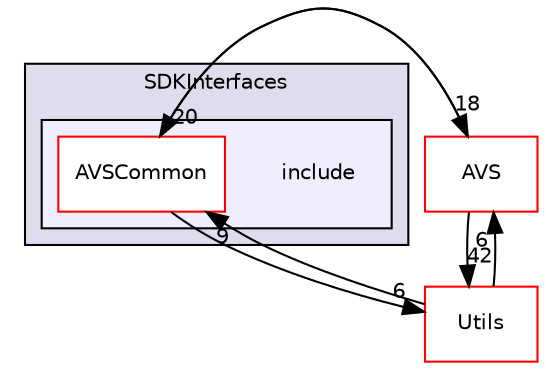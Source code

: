 digraph "/avs-cpp-sdk-tools/cm/autoCM_publicRepo/avs-device-sdk/AVSCommon/SDKInterfaces/include" {
  compound=true
  node [ fontsize="10", fontname="Helvetica"];
  edge [ labelfontsize="10", labelfontname="Helvetica"];
  subgraph clusterdir_97afc8111b754cf401b73024f872f45d {
    graph [ bgcolor="#ddddee", pencolor="black", label="SDKInterfaces" fontname="Helvetica", fontsize="10", URL="dir_97afc8111b754cf401b73024f872f45d.html"]
  subgraph clusterdir_17341252d14ec499eb3e1f7903ffcdf5 {
    graph [ bgcolor="#eeeeff", pencolor="black", label="" URL="dir_17341252d14ec499eb3e1f7903ffcdf5.html"];
    dir_17341252d14ec499eb3e1f7903ffcdf5 [shape=plaintext label="include"];
    dir_5021e1325decff0a465f80b9ba997f55 [shape=box label="AVSCommon" color="red" fillcolor="white" style="filled" URL="dir_5021e1325decff0a465f80b9ba997f55.html"];
  }
  }
  dir_80711c2a226d5fced33fce22558d3784 [shape=box label="AVS" fillcolor="white" style="filled" color="red" URL="dir_80711c2a226d5fced33fce22558d3784.html"];
  dir_49dd3d9ac5586189aa170bac46425b9c [shape=box label="Utils" fillcolor="white" style="filled" color="red" URL="dir_49dd3d9ac5586189aa170bac46425b9c.html"];
  dir_80711c2a226d5fced33fce22558d3784->dir_49dd3d9ac5586189aa170bac46425b9c [headlabel="42", labeldistance=1.5 headhref="dir_000010_000071.html"];
  dir_80711c2a226d5fced33fce22558d3784->dir_5021e1325decff0a465f80b9ba997f55 [headlabel="20", labeldistance=1.5 headhref="dir_000010_000065.html"];
  dir_49dd3d9ac5586189aa170bac46425b9c->dir_80711c2a226d5fced33fce22558d3784 [headlabel="6", labeldistance=1.5 headhref="dir_000071_000010.html"];
  dir_49dd3d9ac5586189aa170bac46425b9c->dir_5021e1325decff0a465f80b9ba997f55 [headlabel="9", labeldistance=1.5 headhref="dir_000071_000065.html"];
  dir_5021e1325decff0a465f80b9ba997f55->dir_80711c2a226d5fced33fce22558d3784 [headlabel="18", labeldistance=1.5 headhref="dir_000065_000010.html"];
  dir_5021e1325decff0a465f80b9ba997f55->dir_49dd3d9ac5586189aa170bac46425b9c [headlabel="6", labeldistance=1.5 headhref="dir_000065_000071.html"];
}
